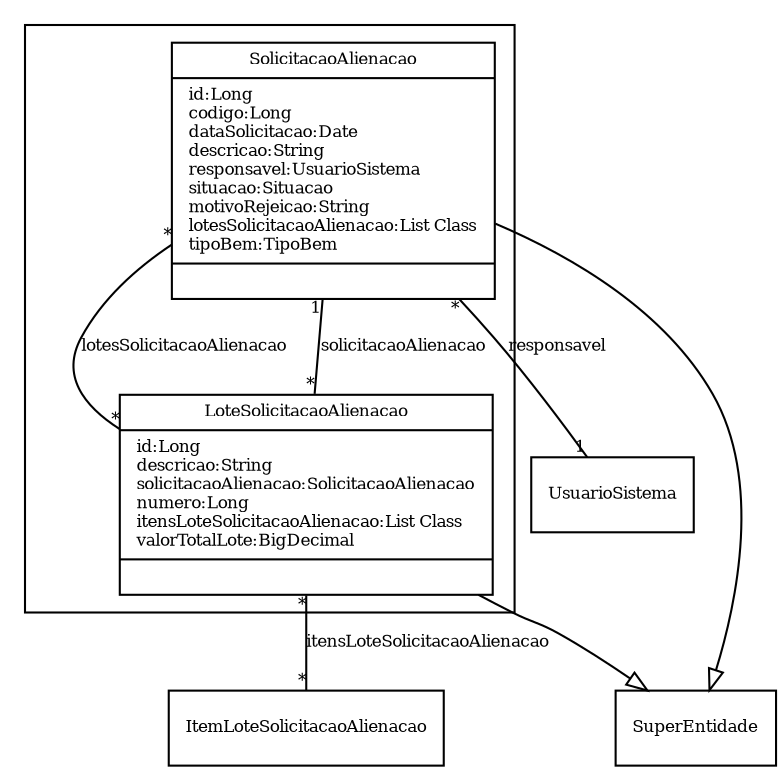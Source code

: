 digraph G{
fontname = "Times-Roman"
fontsize = 8

node [
        fontname = "Times-Roman"
        fontsize = 8
        shape = "record"
]

edge [
        fontname = "Times-Roman"
        fontsize = 8
]

subgraph clusterSOLICITACAO_DE_ALIENACAO_DE_BEM_MOVEL
{
SolicitacaoAlienacao [label = "{SolicitacaoAlienacao|id:Long\lcodigo:Long\ldataSolicitacao:Date\ldescricao:String\lresponsavel:UsuarioSistema\lsituacao:Situacao\lmotivoRejeicao:String\llotesSolicitacaoAlienacao:List Class\ltipoBem:TipoBem\l|\l}"]
LoteSolicitacaoAlienacao [label = "{LoteSolicitacaoAlienacao|id:Long\ldescricao:String\lsolicitacaoAlienacao:SolicitacaoAlienacao\lnumero:Long\litensLoteSolicitacaoAlienacao:List Class\lvalorTotalLote:BigDecimal\l|\l}"]
}
edge [arrowhead = "none" headlabel = "1" taillabel = "*"] SolicitacaoAlienacao -> UsuarioSistema [label = "responsavel"]
edge [arrowhead = "none" headlabel = "*" taillabel = "*"] SolicitacaoAlienacao -> LoteSolicitacaoAlienacao [label = "lotesSolicitacaoAlienacao"]
edge [ arrowhead = "empty" headlabel = "" taillabel = ""] SolicitacaoAlienacao -> SuperEntidade
edge [arrowhead = "none" headlabel = "1" taillabel = "*"] LoteSolicitacaoAlienacao -> SolicitacaoAlienacao [label = "solicitacaoAlienacao"]
edge [arrowhead = "none" headlabel = "*" taillabel = "*"] LoteSolicitacaoAlienacao -> ItemLoteSolicitacaoAlienacao [label = "itensLoteSolicitacaoAlienacao"]
edge [ arrowhead = "empty" headlabel = "" taillabel = ""] LoteSolicitacaoAlienacao -> SuperEntidade
}
